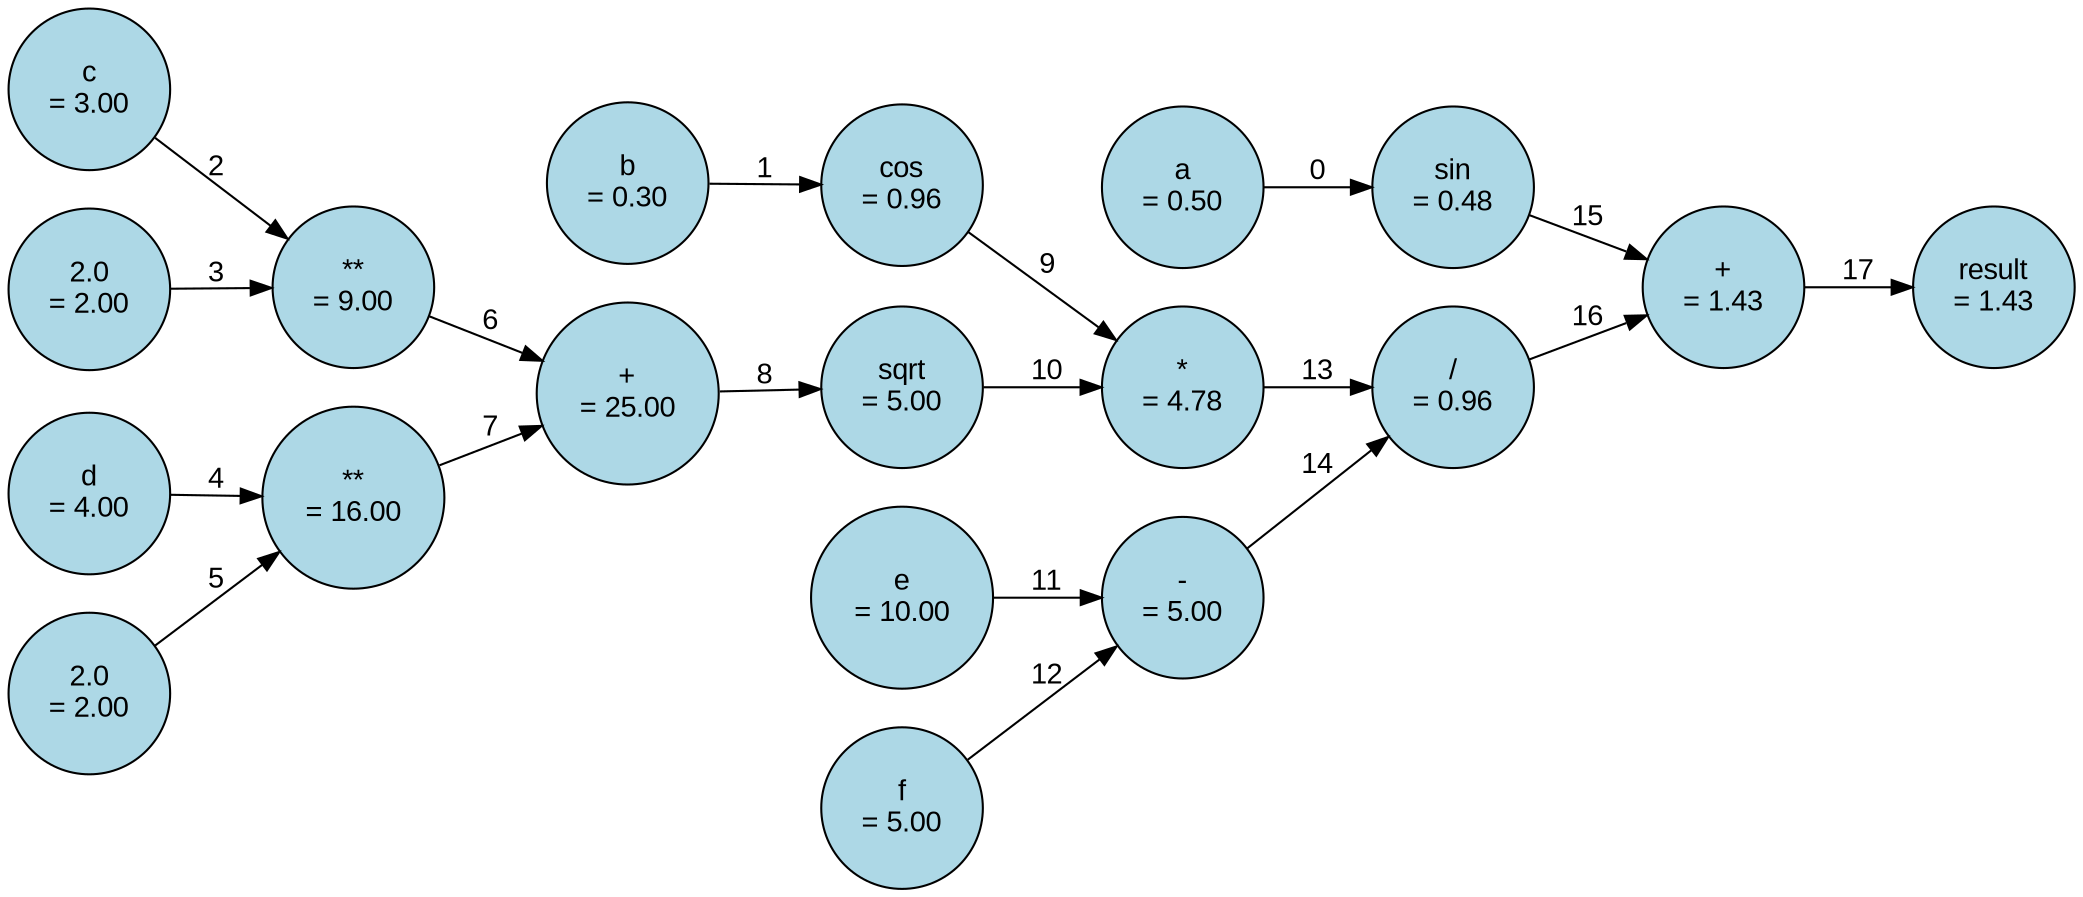 digraph G {
  rankdir=LR;
  node [shape=circle, style=filled, fillcolor=lightblue, fontname=Arial];
  edge [fontname=Arial];
  2362140272992[label="+\n= 1.43"];
  2362140270208[label="sin\n= 0.48"];
  2362140268096[label="a\n= 0.50"];
  2362140274048[label="/\n= 0.96"];
  2362140270592[label="*\n= 4.78"];
  2362140270832[label="cos\n= 0.96"];
  2362140266464[label="b\n= 0.30"];
  2362140272320[label="sqrt\n= 5.00"];
  2362140274480[label="+\n= 25.00"];
  2362140262816[label="**\n= 9.00"];
  2362140271552[label="c\n= 3.00"];
  2362140263248[label="2.0\n= 2.00"];
  2362140267712[label="**\n= 16.00"];
  2362140264544[label="d\n= 4.00"];
  2362140264112[label="2.0\n= 2.00"];
  2362140271696[label="-\n= 5.00"];
  2362140271840[label="e\n= 10.00"];
  2362140273424[label="f\n= 5.00"];
  result[label="result\n= 1.43"];
  2362140268096 -> 2362140270208[label="0"];
  2362140266464 -> 2362140270832[label="1"];
  2362140271552 -> 2362140262816[label="2"];
  2362140263248 -> 2362140262816[label="3"];
  2362140264544 -> 2362140267712[label="4"];
  2362140264112 -> 2362140267712[label="5"];
  2362140262816 -> 2362140274480[label="6"];
  2362140267712 -> 2362140274480[label="7"];
  2362140274480 -> 2362140272320[label="8"];
  2362140270832 -> 2362140270592[label="9"];
  2362140272320 -> 2362140270592[label="10"];
  2362140271840 -> 2362140271696[label="11"];
  2362140273424 -> 2362140271696[label="12"];
  2362140270592 -> 2362140274048[label="13"];
  2362140271696 -> 2362140274048[label="14"];
  2362140270208 -> 2362140272992[label="15"];
  2362140274048 -> 2362140272992[label="16"];
  2362140272992 -> result[label="17"];
}
